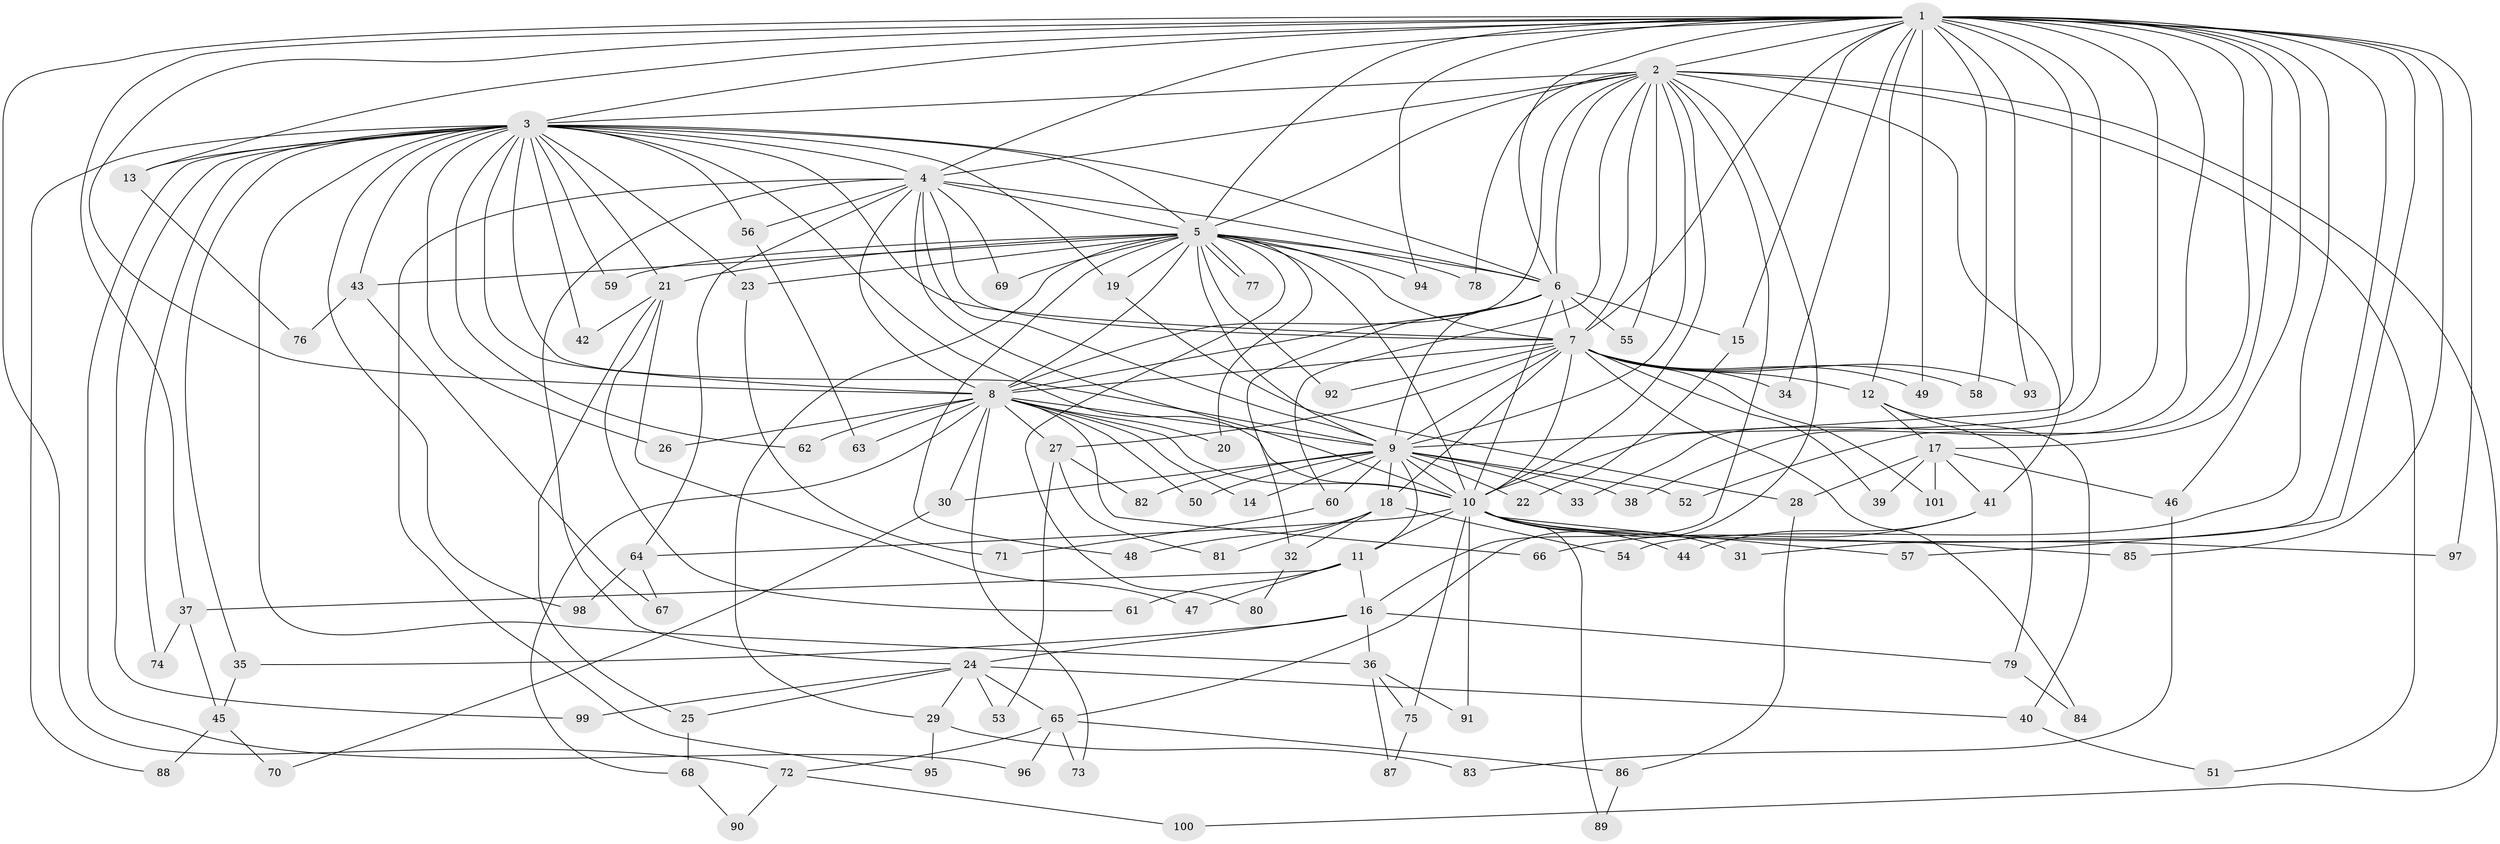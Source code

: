 // coarse degree distribution, {15: 0.0392156862745098, 19: 0.0196078431372549, 22: 0.0196078431372549, 11: 0.0196078431372549, 14: 0.0196078431372549, 13: 0.0196078431372549, 9: 0.0196078431372549, 10: 0.0196078431372549, 4: 0.13725490196078433, 5: 0.0196078431372549, 3: 0.1568627450980392, 6: 0.0392156862745098, 17: 0.0196078431372549, 8: 0.0196078431372549, 2: 0.39215686274509803, 1: 0.0392156862745098}
// Generated by graph-tools (version 1.1) at 2025/49/03/04/25 22:49:28]
// undirected, 101 vertices, 227 edges
graph export_dot {
  node [color=gray90,style=filled];
  1;
  2;
  3;
  4;
  5;
  6;
  7;
  8;
  9;
  10;
  11;
  12;
  13;
  14;
  15;
  16;
  17;
  18;
  19;
  20;
  21;
  22;
  23;
  24;
  25;
  26;
  27;
  28;
  29;
  30;
  31;
  32;
  33;
  34;
  35;
  36;
  37;
  38;
  39;
  40;
  41;
  42;
  43;
  44;
  45;
  46;
  47;
  48;
  49;
  50;
  51;
  52;
  53;
  54;
  55;
  56;
  57;
  58;
  59;
  60;
  61;
  62;
  63;
  64;
  65;
  66;
  67;
  68;
  69;
  70;
  71;
  72;
  73;
  74;
  75;
  76;
  77;
  78;
  79;
  80;
  81;
  82;
  83;
  84;
  85;
  86;
  87;
  88;
  89;
  90;
  91;
  92;
  93;
  94;
  95;
  96;
  97;
  98;
  99;
  100;
  101;
  1 -- 2;
  1 -- 3;
  1 -- 4;
  1 -- 5;
  1 -- 6;
  1 -- 7;
  1 -- 8;
  1 -- 9;
  1 -- 10;
  1 -- 12;
  1 -- 13;
  1 -- 15;
  1 -- 17;
  1 -- 31;
  1 -- 33;
  1 -- 34;
  1 -- 37;
  1 -- 38;
  1 -- 46;
  1 -- 49;
  1 -- 52;
  1 -- 54;
  1 -- 57;
  1 -- 58;
  1 -- 72;
  1 -- 85;
  1 -- 93;
  1 -- 94;
  1 -- 97;
  2 -- 3;
  2 -- 4;
  2 -- 5;
  2 -- 6;
  2 -- 7;
  2 -- 8;
  2 -- 9;
  2 -- 10;
  2 -- 16;
  2 -- 41;
  2 -- 51;
  2 -- 55;
  2 -- 60;
  2 -- 65;
  2 -- 78;
  2 -- 100;
  3 -- 4;
  3 -- 5;
  3 -- 6;
  3 -- 7;
  3 -- 8;
  3 -- 9;
  3 -- 10;
  3 -- 13;
  3 -- 19;
  3 -- 21;
  3 -- 23;
  3 -- 26;
  3 -- 35;
  3 -- 36;
  3 -- 42;
  3 -- 43;
  3 -- 56;
  3 -- 59;
  3 -- 62;
  3 -- 74;
  3 -- 88;
  3 -- 96;
  3 -- 98;
  3 -- 99;
  4 -- 5;
  4 -- 6;
  4 -- 7;
  4 -- 8;
  4 -- 9;
  4 -- 10;
  4 -- 24;
  4 -- 56;
  4 -- 64;
  4 -- 69;
  4 -- 95;
  5 -- 6;
  5 -- 7;
  5 -- 8;
  5 -- 9;
  5 -- 10;
  5 -- 19;
  5 -- 20;
  5 -- 21;
  5 -- 23;
  5 -- 29;
  5 -- 43;
  5 -- 48;
  5 -- 59;
  5 -- 69;
  5 -- 77;
  5 -- 77;
  5 -- 78;
  5 -- 80;
  5 -- 92;
  5 -- 94;
  6 -- 7;
  6 -- 8;
  6 -- 9;
  6 -- 10;
  6 -- 15;
  6 -- 32;
  6 -- 55;
  7 -- 8;
  7 -- 9;
  7 -- 10;
  7 -- 12;
  7 -- 18;
  7 -- 27;
  7 -- 34;
  7 -- 39;
  7 -- 49;
  7 -- 58;
  7 -- 84;
  7 -- 92;
  7 -- 93;
  7 -- 101;
  8 -- 9;
  8 -- 10;
  8 -- 14;
  8 -- 20;
  8 -- 26;
  8 -- 27;
  8 -- 30;
  8 -- 50;
  8 -- 62;
  8 -- 63;
  8 -- 66;
  8 -- 68;
  8 -- 73;
  9 -- 10;
  9 -- 11;
  9 -- 14;
  9 -- 18;
  9 -- 22;
  9 -- 30;
  9 -- 33;
  9 -- 38;
  9 -- 50;
  9 -- 52;
  9 -- 60;
  9 -- 82;
  10 -- 11;
  10 -- 31;
  10 -- 44;
  10 -- 57;
  10 -- 64;
  10 -- 75;
  10 -- 85;
  10 -- 89;
  10 -- 91;
  10 -- 97;
  11 -- 16;
  11 -- 37;
  11 -- 47;
  11 -- 61;
  12 -- 17;
  12 -- 40;
  12 -- 79;
  13 -- 76;
  15 -- 22;
  16 -- 24;
  16 -- 35;
  16 -- 36;
  16 -- 79;
  17 -- 28;
  17 -- 39;
  17 -- 41;
  17 -- 46;
  17 -- 101;
  18 -- 32;
  18 -- 48;
  18 -- 54;
  18 -- 81;
  19 -- 28;
  21 -- 25;
  21 -- 42;
  21 -- 47;
  21 -- 61;
  23 -- 71;
  24 -- 25;
  24 -- 29;
  24 -- 40;
  24 -- 53;
  24 -- 65;
  24 -- 99;
  25 -- 68;
  27 -- 53;
  27 -- 81;
  27 -- 82;
  28 -- 86;
  29 -- 83;
  29 -- 95;
  30 -- 70;
  32 -- 80;
  35 -- 45;
  36 -- 75;
  36 -- 87;
  36 -- 91;
  37 -- 45;
  37 -- 74;
  40 -- 51;
  41 -- 44;
  41 -- 66;
  43 -- 67;
  43 -- 76;
  45 -- 70;
  45 -- 88;
  46 -- 83;
  56 -- 63;
  60 -- 71;
  64 -- 67;
  64 -- 98;
  65 -- 72;
  65 -- 73;
  65 -- 86;
  65 -- 96;
  68 -- 90;
  72 -- 90;
  72 -- 100;
  75 -- 87;
  79 -- 84;
  86 -- 89;
}
